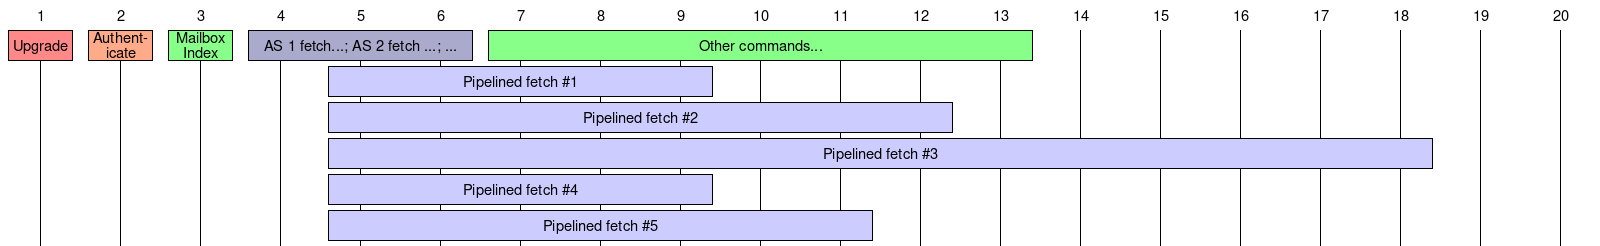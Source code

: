 msc {
    1, 2, 3, 4, 5, 6, 7, 8, 9, 10, 11, 12, 13, 14, 15, 16, 17, 18, 19, 20;
    
    1 box 1 [ label="Upgrade", textbgcolor="#FF8888" ],
    2 box 2 [ label="Authenticate", textbgcolor="#FFAA88" ],
    3 box 3 [ label="Mailbox Index", textbgcolor="#88FF88" ],
    4 box 6 [ label="AS 1 fetch...; AS 2 fetch ...; ...", textbgcolor="#AAAACC" ],
    7 box 13 [ label="Other commands...", textbgcolor="#88FF88" ];
    5 box 9 [ label="Pipelined fetch #1", textbgcolor="#CCCCFF" ];
    5 box 12 [ label="Pipelined fetch #2", textbgcolor="#CCCCFF" ];
    5 box 18 [ label="Pipelined fetch #3", textbgcolor="#CCCCFF" ];
    5 box 9 [ label="Pipelined fetch #4", textbgcolor="#CCCCFF" ];
    5 box 11 [ label="Pipelined fetch #5", textbgcolor="#CCCCFF" ];
}
